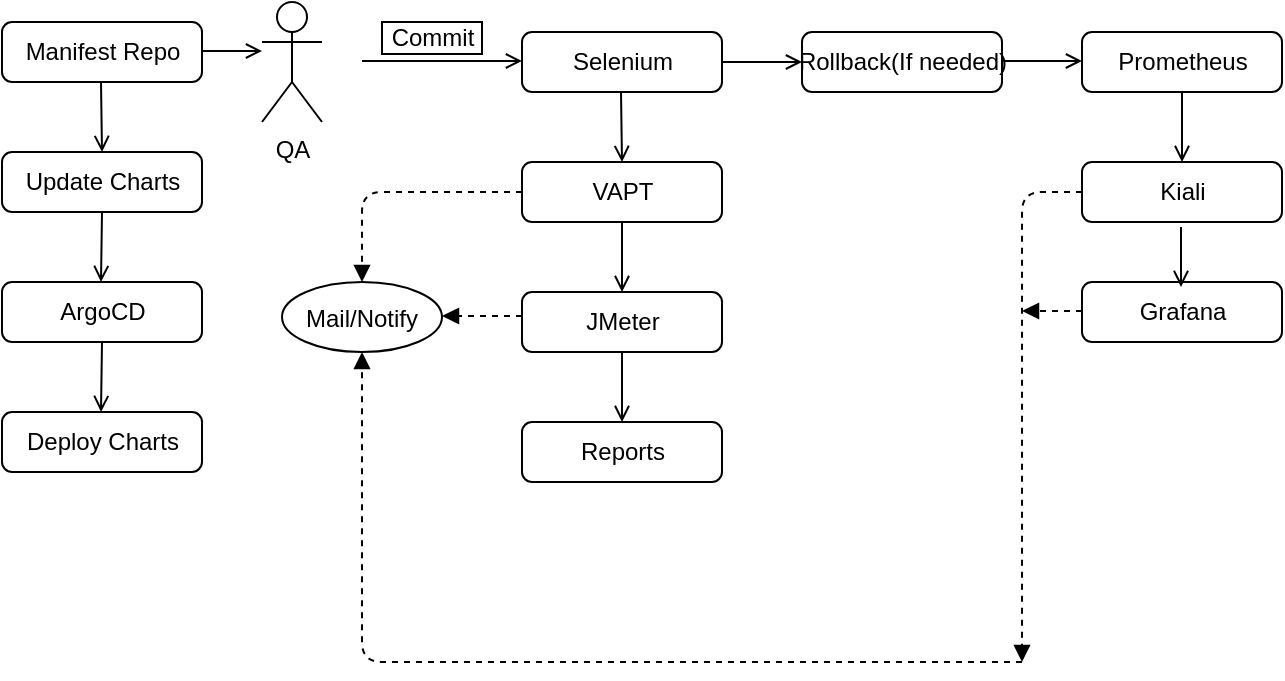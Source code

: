 <mxfile>
    <diagram id="PeprKiohcq86Uv-76-n9" name="Page-1">
        <mxGraphModel dx="810" dy="617" grid="1" gridSize="10" guides="1" tooltips="1" connect="1" arrows="1" fold="1" page="1" pageScale="1" pageWidth="850" pageHeight="1100" math="0" shadow="0">
            <root>
                <mxCell id="0"/>
                <mxCell id="1" parent="0"/>
                <object label="QA" Dev="" id="2">
                    <mxCell style="shape=umlActor;verticalLabelPosition=bottom;verticalAlign=top;html=1;outlineConnect=0;" parent="1" vertex="1">
                        <mxGeometry x="290" y="80" width="30" height="60" as="geometry"/>
                    </mxCell>
                </object>
                <mxCell id="3" value="" style="html=1;rounded=0;labelBackgroundColor=none;align=left;spacingLeft=5;endArrow=open;endFill=0;" parent="1" edge="1">
                    <mxGeometry relative="1" as="geometry">
                        <mxPoint x="340" y="109.5" as="sourcePoint"/>
                        <mxPoint x="420" y="109.5" as="targetPoint"/>
                    </mxGeometry>
                </mxCell>
                <mxCell id="4" value="Commit" style="html=1;" parent="1" vertex="1">
                    <mxGeometry x="350" y="90" width="50" height="16" as="geometry"/>
                </mxCell>
                <mxCell id="5" value="Selenium" style="html=1;rounded=1;absoluteArcSize=1;arcSize=10;" parent="1" vertex="1">
                    <mxGeometry x="420" y="95" width="100" height="30" as="geometry"/>
                </mxCell>
                <mxCell id="6" value="Rollback(If needed)" style="html=1;rounded=1;absoluteArcSize=1;arcSize=10;" parent="1" vertex="1">
                    <mxGeometry x="560" y="95" width="100" height="30" as="geometry"/>
                </mxCell>
                <mxCell id="7" value="" style="html=1;rounded=0;labelBackgroundColor=none;align=left;spacingLeft=5;endArrow=open;endFill=0;" parent="1" source="5" target="6" edge="1">
                    <mxGeometry relative="1" as="geometry"/>
                </mxCell>
                <mxCell id="8" value="" style="html=1;rounded=0;labelBackgroundColor=none;align=left;spacingLeft=5;endArrow=open;endFill=0;entryX=0.5;entryY=0;entryDx=0;entryDy=0;" parent="1" target="10" edge="1">
                    <mxGeometry relative="1" as="geometry">
                        <mxPoint x="469.5" y="125" as="sourcePoint"/>
                        <mxPoint x="469.5" y="205.5" as="targetPoint"/>
                    </mxGeometry>
                </mxCell>
                <mxCell id="9" value="" style="group;" parent="1" vertex="1" connectable="0">
                    <mxGeometry x="420" y="160" width="100" height="95" as="geometry"/>
                </mxCell>
                <mxCell id="10" value="VAPT" style="html=1;rounded=1;absoluteArcSize=1;arcSize=10;" parent="9" vertex="1">
                    <mxGeometry width="100" height="30" as="geometry"/>
                </mxCell>
                <mxCell id="11" value="JMeter" style="html=1;rounded=1;absoluteArcSize=1;arcSize=10;" parent="9" vertex="1">
                    <mxGeometry y="65" width="100" height="30" as="geometry"/>
                </mxCell>
                <mxCell id="12" value="" style="html=1;rounded=0;labelBackgroundColor=none;align=left;spacingLeft=5;endArrow=open;endFill=0;" parent="9" source="10" target="11" edge="1">
                    <mxGeometry relative="1" as="geometry"/>
                </mxCell>
                <mxCell id="13" value="" style="html=1;rounded=0;labelBackgroundColor=none;align=left;spacingLeft=5;endArrow=open;endFill=0;entryX=0.5;entryY=0;entryDx=0;entryDy=0;" parent="1" target="14" edge="1">
                    <mxGeometry relative="1" as="geometry">
                        <mxPoint x="719.5" y="125" as="sourcePoint"/>
                        <mxPoint x="720" y="160" as="targetPoint"/>
                    </mxGeometry>
                </mxCell>
                <mxCell id="14" value="Prometheus" style="html=1;rounded=1;absoluteArcSize=1;arcSize=10;" parent="1" vertex="1">
                    <mxGeometry x="700" y="95" width="100" height="30" as="geometry"/>
                </mxCell>
                <mxCell id="15" value="Kiali" style="html=1;rounded=1;absoluteArcSize=1;arcSize=10;" parent="1" vertex="1">
                    <mxGeometry x="700" y="160" width="100" height="30" as="geometry"/>
                </mxCell>
                <mxCell id="16" value="" style="html=1;rounded=0;labelBackgroundColor=none;align=left;spacingLeft=5;endArrow=open;endFill=0;" parent="1" source="14" target="15" edge="1">
                    <mxGeometry relative="1" as="geometry"/>
                </mxCell>
                <mxCell id="17" value="Grafana" style="html=1;rounded=1;absoluteArcSize=1;arcSize=10;" parent="1" vertex="1">
                    <mxGeometry x="700" y="220" width="100" height="30" as="geometry"/>
                </mxCell>
                <mxCell id="19" value="Reports" style="html=1;rounded=1;absoluteArcSize=1;arcSize=10;" parent="1" vertex="1">
                    <mxGeometry x="420" y="290" width="100" height="30" as="geometry"/>
                </mxCell>
                <mxCell id="20" value="" style="html=1;rounded=0;labelBackgroundColor=none;align=left;spacingLeft=5;endArrow=open;endFill=0;" parent="1" target="19" edge="1">
                    <mxGeometry relative="1" as="geometry">
                        <mxPoint x="470" y="255" as="sourcePoint"/>
                    </mxGeometry>
                </mxCell>
                <mxCell id="22" value="" style="html=1;rounded=0;labelBackgroundColor=none;align=left;spacingLeft=5;endArrow=open;endFill=0;" parent="1" edge="1">
                    <mxGeometry relative="1" as="geometry">
                        <mxPoint x="720" y="320" as="sourcePoint"/>
                        <mxPoint x="720" y="320" as="targetPoint"/>
                    </mxGeometry>
                </mxCell>
                <mxCell id="23" value="" style="html=1;verticalAlign=bottom;labelBackgroundColor=none;endArrow=block;endFill=1;dashed=1;exitX=0;exitY=0.5;exitDx=0;exitDy=0;entryX=0.5;entryY=0;entryDx=0;entryDy=0;" parent="1" source="10" target="24" edge="1">
                    <mxGeometry width="160" relative="1" as="geometry">
                        <mxPoint x="370" y="180" as="sourcePoint"/>
                        <mxPoint x="370" y="210" as="targetPoint"/>
                        <Array as="points">
                            <mxPoint x="340" y="175"/>
                        </Array>
                    </mxGeometry>
                </mxCell>
                <mxCell id="24" value="Mail/Notify" style="ellipse;" parent="1" vertex="1">
                    <mxGeometry x="300" y="220" width="80" height="35" as="geometry"/>
                </mxCell>
                <mxCell id="25" value="" style="html=1;verticalAlign=bottom;labelBackgroundColor=none;endArrow=block;endFill=1;dashed=1;" parent="1" edge="1">
                    <mxGeometry width="160" relative="1" as="geometry">
                        <mxPoint x="420" y="237" as="sourcePoint"/>
                        <mxPoint x="380" y="237" as="targetPoint"/>
                        <Array as="points">
                            <mxPoint x="380" y="237"/>
                        </Array>
                    </mxGeometry>
                </mxCell>
                <mxCell id="26" value="" style="html=1;verticalAlign=bottom;labelBackgroundColor=none;endArrow=block;endFill=1;dashed=1;" parent="1" edge="1">
                    <mxGeometry width="160" relative="1" as="geometry">
                        <mxPoint x="700" y="175" as="sourcePoint"/>
                        <mxPoint x="670" y="410" as="targetPoint"/>
                        <Array as="points">
                            <mxPoint x="670" y="175"/>
                        </Array>
                    </mxGeometry>
                </mxCell>
                <mxCell id="27" value="" style="html=1;verticalAlign=bottom;labelBackgroundColor=none;endArrow=block;endFill=1;dashed=1;entryX=0.5;entryY=1;entryDx=0;entryDy=0;" parent="1" target="24" edge="1">
                    <mxGeometry width="160" relative="1" as="geometry">
                        <mxPoint x="670" y="410" as="sourcePoint"/>
                        <mxPoint x="340" y="410" as="targetPoint"/>
                        <Array as="points">
                            <mxPoint x="340" y="410"/>
                        </Array>
                    </mxGeometry>
                </mxCell>
                <mxCell id="28" value="" style="html=1;verticalAlign=bottom;labelBackgroundColor=none;endArrow=block;endFill=1;dashed=1;" parent="1" edge="1">
                    <mxGeometry width="160" relative="1" as="geometry">
                        <mxPoint x="700" y="234.5" as="sourcePoint"/>
                        <mxPoint x="670" y="234.5" as="targetPoint"/>
                        <Array as="points">
                            <mxPoint x="670" y="234.5"/>
                        </Array>
                    </mxGeometry>
                </mxCell>
                <mxCell id="43" value="Manifest Repo" style="html=1;rounded=1;absoluteArcSize=1;arcSize=10;" parent="1" vertex="1">
                    <mxGeometry x="160" y="90" width="100" height="30" as="geometry"/>
                </mxCell>
                <mxCell id="44" value="Update Charts" style="html=1;rounded=1;absoluteArcSize=1;arcSize=10;" parent="1" vertex="1">
                    <mxGeometry x="160" y="155" width="100" height="30" as="geometry"/>
                </mxCell>
                <mxCell id="45" value="ArgoCD" style="html=1;rounded=1;absoluteArcSize=1;arcSize=10;" parent="1" vertex="1">
                    <mxGeometry x="160" y="220" width="100" height="30" as="geometry"/>
                </mxCell>
                <mxCell id="46" value="Deploy Charts" style="html=1;rounded=1;absoluteArcSize=1;arcSize=10;" parent="1" vertex="1">
                    <mxGeometry x="160" y="285" width="100" height="30" as="geometry"/>
                </mxCell>
                <mxCell id="47" value="" style="html=1;rounded=0;labelBackgroundColor=none;align=left;spacingLeft=5;endArrow=open;endFill=0;entryX=0.5;entryY=0;entryDx=0;entryDy=0;" parent="1" edge="1">
                    <mxGeometry relative="1" as="geometry">
                        <mxPoint x="209.5" y="120" as="sourcePoint"/>
                        <mxPoint x="210" y="155" as="targetPoint"/>
                    </mxGeometry>
                </mxCell>
                <mxCell id="48" value="" style="html=1;rounded=0;labelBackgroundColor=none;align=left;spacingLeft=5;endArrow=open;endFill=0;exitX=0.5;exitY=1;exitDx=0;exitDy=0;" parent="1" source="44" edge="1">
                    <mxGeometry relative="1" as="geometry">
                        <mxPoint x="209.5" y="190" as="sourcePoint"/>
                        <mxPoint x="209.5" y="220" as="targetPoint"/>
                    </mxGeometry>
                </mxCell>
                <mxCell id="49" value="" style="html=1;rounded=0;labelBackgroundColor=none;align=left;spacingLeft=5;endArrow=open;endFill=0;exitX=0.5;exitY=1;exitDx=0;exitDy=0;" parent="1" source="45" edge="1">
                    <mxGeometry relative="1" as="geometry">
                        <mxPoint x="210" y="255" as="sourcePoint"/>
                        <mxPoint x="209.5" y="285" as="targetPoint"/>
                    </mxGeometry>
                </mxCell>
                <mxCell id="50" value="" style="html=1;rounded=0;labelBackgroundColor=none;align=left;spacingLeft=5;endArrow=open;endFill=0;" parent="1" edge="1">
                    <mxGeometry relative="1" as="geometry">
                        <mxPoint x="260" y="104.5" as="sourcePoint"/>
                        <mxPoint x="290" y="104.5" as="targetPoint"/>
                    </mxGeometry>
                </mxCell>
                <mxCell id="51" value="" style="html=1;rounded=0;labelBackgroundColor=none;align=left;spacingLeft=5;endArrow=open;endFill=0;" parent="1" edge="1">
                    <mxGeometry relative="1" as="geometry">
                        <mxPoint x="660" y="109.5" as="sourcePoint"/>
                        <mxPoint x="700" y="109.5" as="targetPoint"/>
                    </mxGeometry>
                </mxCell>
                <mxCell id="52" value="" style="html=1;rounded=0;labelBackgroundColor=none;align=left;spacingLeft=5;endArrow=open;endFill=0;" parent="1" edge="1">
                    <mxGeometry relative="1" as="geometry">
                        <mxPoint x="749.5" y="192.5" as="sourcePoint"/>
                        <mxPoint x="749.5" y="222.5" as="targetPoint"/>
                    </mxGeometry>
                </mxCell>
            </root>
        </mxGraphModel>
    </diagram>
</mxfile>